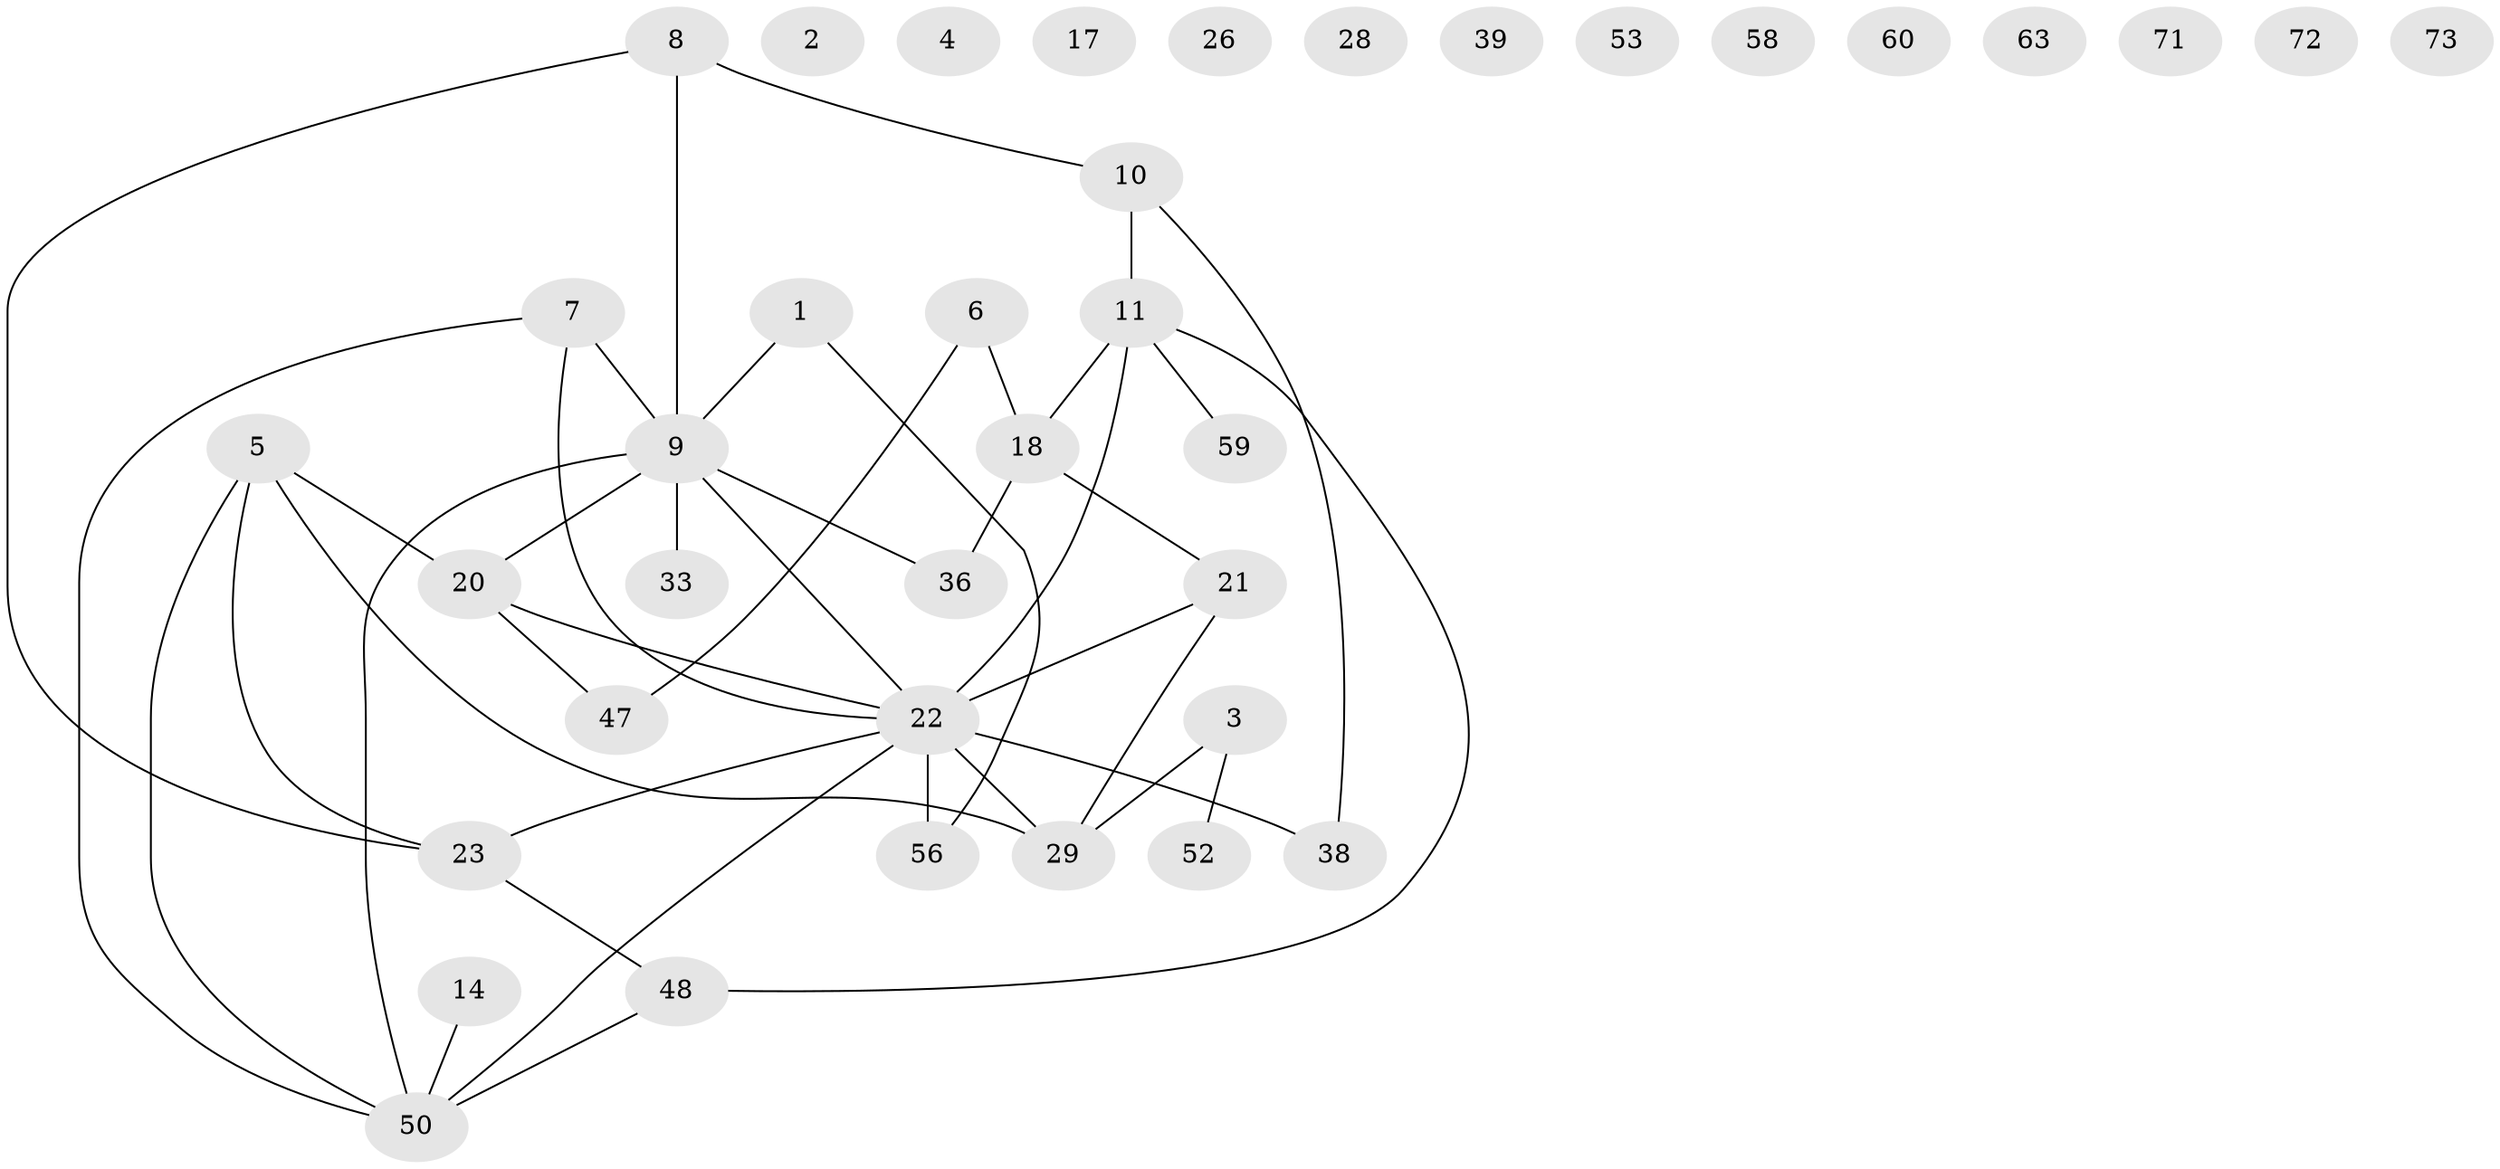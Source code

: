 // original degree distribution, {1: 0.16883116883116883, 0: 0.15584415584415584, 2: 0.36363636363636365, 3: 0.12987012987012986, 4: 0.1038961038961039, 5: 0.03896103896103896, 6: 0.03896103896103896}
// Generated by graph-tools (version 1.1) at 2025/13/03/09/25 04:13:04]
// undirected, 38 vertices, 41 edges
graph export_dot {
graph [start="1"]
  node [color=gray90,style=filled];
  1 [super="+49"];
  2;
  3 [super="+25"];
  4;
  5 [super="+12"];
  6;
  7 [super="+67"];
  8 [super="+43+45"];
  9 [super="+74+19+16"];
  10 [super="+32"];
  11 [super="+15+44+13"];
  14;
  17;
  18 [super="+30"];
  20 [super="+70+51"];
  21 [super="+31"];
  22 [super="+34+62+57+27+24"];
  23 [super="+75"];
  26;
  28;
  29 [super="+40"];
  33;
  36;
  38;
  39;
  47;
  48 [super="+54"];
  50;
  52;
  53;
  56;
  58;
  59;
  60;
  63;
  71;
  72;
  73 [super="+77"];
  1 -- 56;
  1 -- 9;
  3 -- 52;
  3 -- 29;
  5 -- 23;
  5 -- 29;
  5 -- 50;
  5 -- 20;
  6 -- 47;
  6 -- 18;
  7 -- 50;
  7 -- 9;
  7 -- 22;
  8 -- 9;
  8 -- 23;
  8 -- 10;
  9 -- 33;
  9 -- 36;
  9 -- 50;
  9 -- 22;
  9 -- 20;
  10 -- 38;
  10 -- 11;
  11 -- 59;
  11 -- 48;
  11 -- 22 [weight=2];
  11 -- 18;
  14 -- 50;
  18 -- 21;
  18 -- 36;
  20 -- 22;
  20 -- 47;
  21 -- 29;
  21 -- 22;
  22 -- 38;
  22 -- 23;
  22 -- 56;
  22 -- 29;
  22 -- 50;
  23 -- 48;
  48 -- 50;
}
